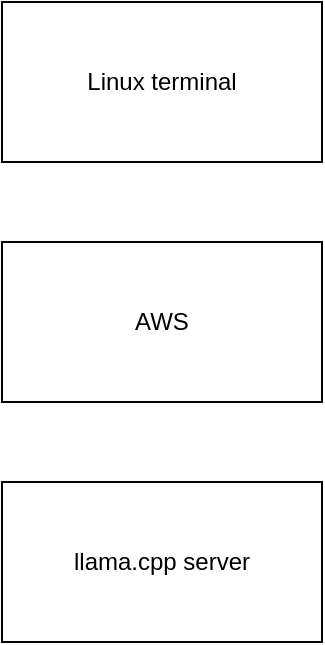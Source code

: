 <mxfile version="22.0.7" type="github">
  <diagram name="Page-1" id="oMEdim7xVZBY4U2exb72">
    <mxGraphModel dx="2074" dy="1103" grid="1" gridSize="10" guides="1" tooltips="1" connect="1" arrows="1" fold="1" page="1" pageScale="1" pageWidth="850" pageHeight="1100" math="0" shadow="0">
      <root>
        <mxCell id="0" />
        <mxCell id="1" parent="0" />
        <mxCell id="rf-2PNSeRWKdkGwIeYOT-2" value="Linux terminal" style="rounded=0;whiteSpace=wrap;html=1;" vertex="1" parent="1">
          <mxGeometry x="120" y="80" width="160" height="80" as="geometry" />
        </mxCell>
        <mxCell id="rf-2PNSeRWKdkGwIeYOT-4" value="&lt;div&gt;AWS&lt;br&gt;&lt;/div&gt;" style="rounded=0;whiteSpace=wrap;html=1;" vertex="1" parent="1">
          <mxGeometry x="120" y="200" width="160" height="80" as="geometry" />
        </mxCell>
        <mxCell id="rf-2PNSeRWKdkGwIeYOT-6" value="llama.cpp server" style="rounded=0;whiteSpace=wrap;html=1;" vertex="1" parent="1">
          <mxGeometry x="120" y="320" width="160" height="80" as="geometry" />
        </mxCell>
      </root>
    </mxGraphModel>
  </diagram>
</mxfile>
